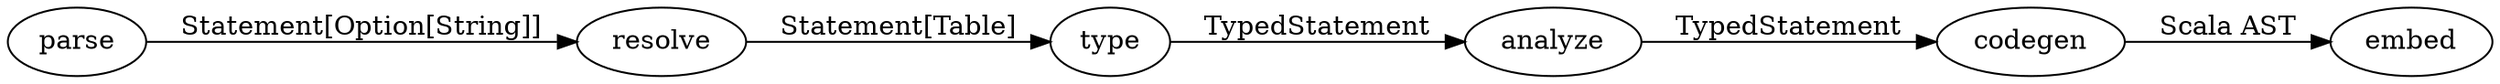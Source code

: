 digraph phases {
  rankdir="LR"
  parse -> resolve [label="Statement[Option[String]]"]
  resolve -> type [label="Statement[Table]"]
  type -> analyze [label="TypedStatement"]
  analyze -> codegen [label="TypedStatement"]
  codegen -> embed [label="Scala AST"]
}
